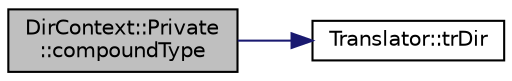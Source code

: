 digraph "DirContext::Private::compoundType"
{
 // LATEX_PDF_SIZE
  edge [fontname="Helvetica",fontsize="10",labelfontname="Helvetica",labelfontsize="10"];
  node [fontname="Helvetica",fontsize="10",shape=record];
  rankdir="LR";
  Node1 [label="DirContext::Private\l::compoundType",height=0.2,width=0.4,color="black", fillcolor="grey75", style="filled", fontcolor="black",tooltip=" "];
  Node1 -> Node2 [color="midnightblue",fontsize="10",style="solid",fontname="Helvetica"];
  Node2 [label="Translator::trDir",height=0.2,width=0.4,color="black", fillcolor="white", style="filled",URL="$classTranslator.html#a63ce770ac66730a13f1686202e0c5d46",tooltip=" "];
}
